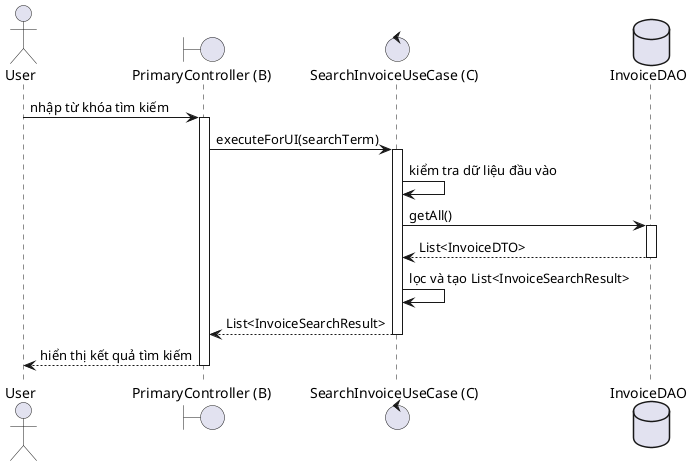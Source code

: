 @startuml SearchInvoiceSequence
actor "User" as User
boundary "PrimaryController (B)" as Boundary
control "SearchInvoiceUseCase (C)" as Control
database "InvoiceDAO" as DAO

User -> Boundary : nhập từ khóa tìm kiếm
activate Boundary
Boundary -> Control : executeForUI(searchTerm)
activate Control
Control -> Control : kiểm tra dữ liệu đầu vào
Control -> DAO : getAll()
activate DAO
DAO --> Control : List<InvoiceDTO>
deactivate DAO
Control -> Control : lọc và tạo List<InvoiceSearchResult>
Control --> Boundary : List<InvoiceSearchResult>
deactivate Control
Boundary --> User : hiển thị kết quả tìm kiếm
deactivate Boundary
@enduml
